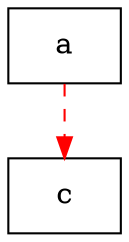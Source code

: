 /* Generated by GvGen v.1.0 (https://www.github.com/stricaud/gvgen) */

digraph G {
compound=true;
   node1 [shape="rectangle",label="a"];
   node2 [shape="rectangle",label="c"];
node1->node2 [color="#ff0000",style="dashed"];
}
